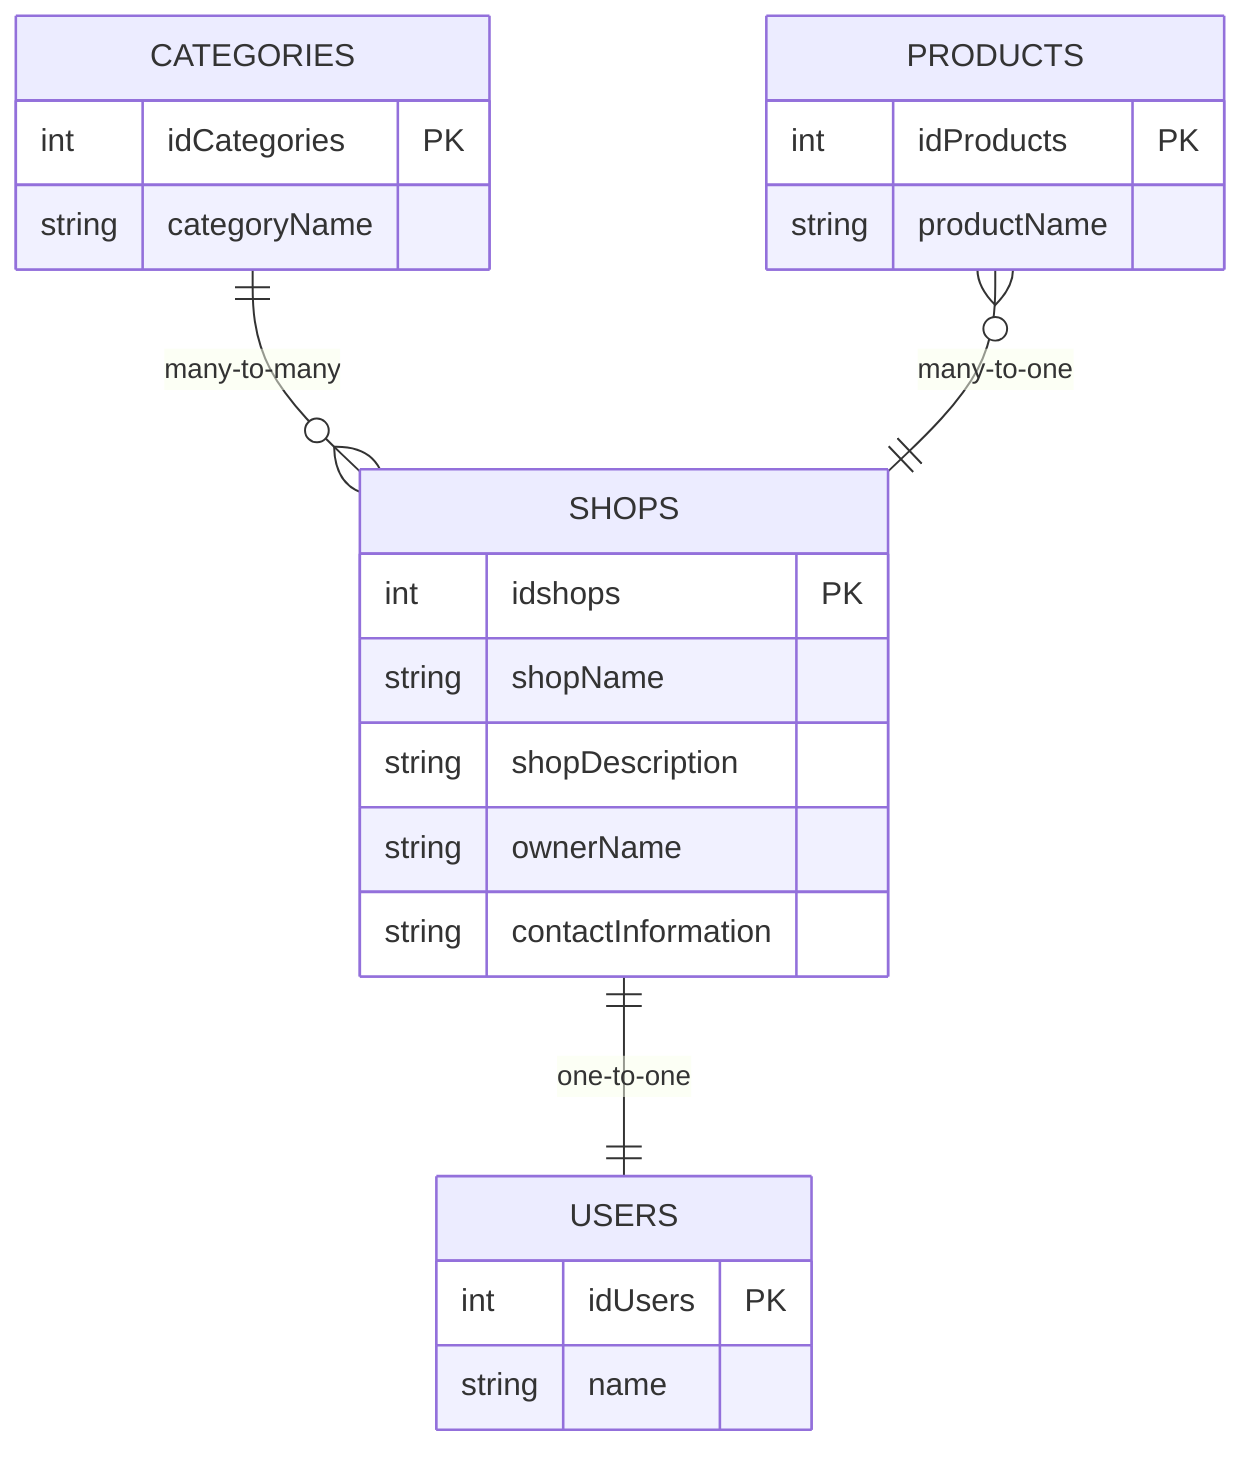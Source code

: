 erDiagram
    CATEGORIES {
        int idCategories PK
        string categoryName
    }
    SHOPS {
        int idshops PK
        string shopName
        string shopDescription
        string ownerName
        string contactInformation
    }
    USERS {
        int idUsers PK
        string name
    }
    PRODUCTS {
        int idProducts PK
        string productName
    }

    %% Relationships
    CATEGORIES ||--o{ SHOPS : "many-to-many"
    SHOPS ||--|| USERS : "one-to-one"
    PRODUCTS }o--|| SHOPS : "many-to-one"